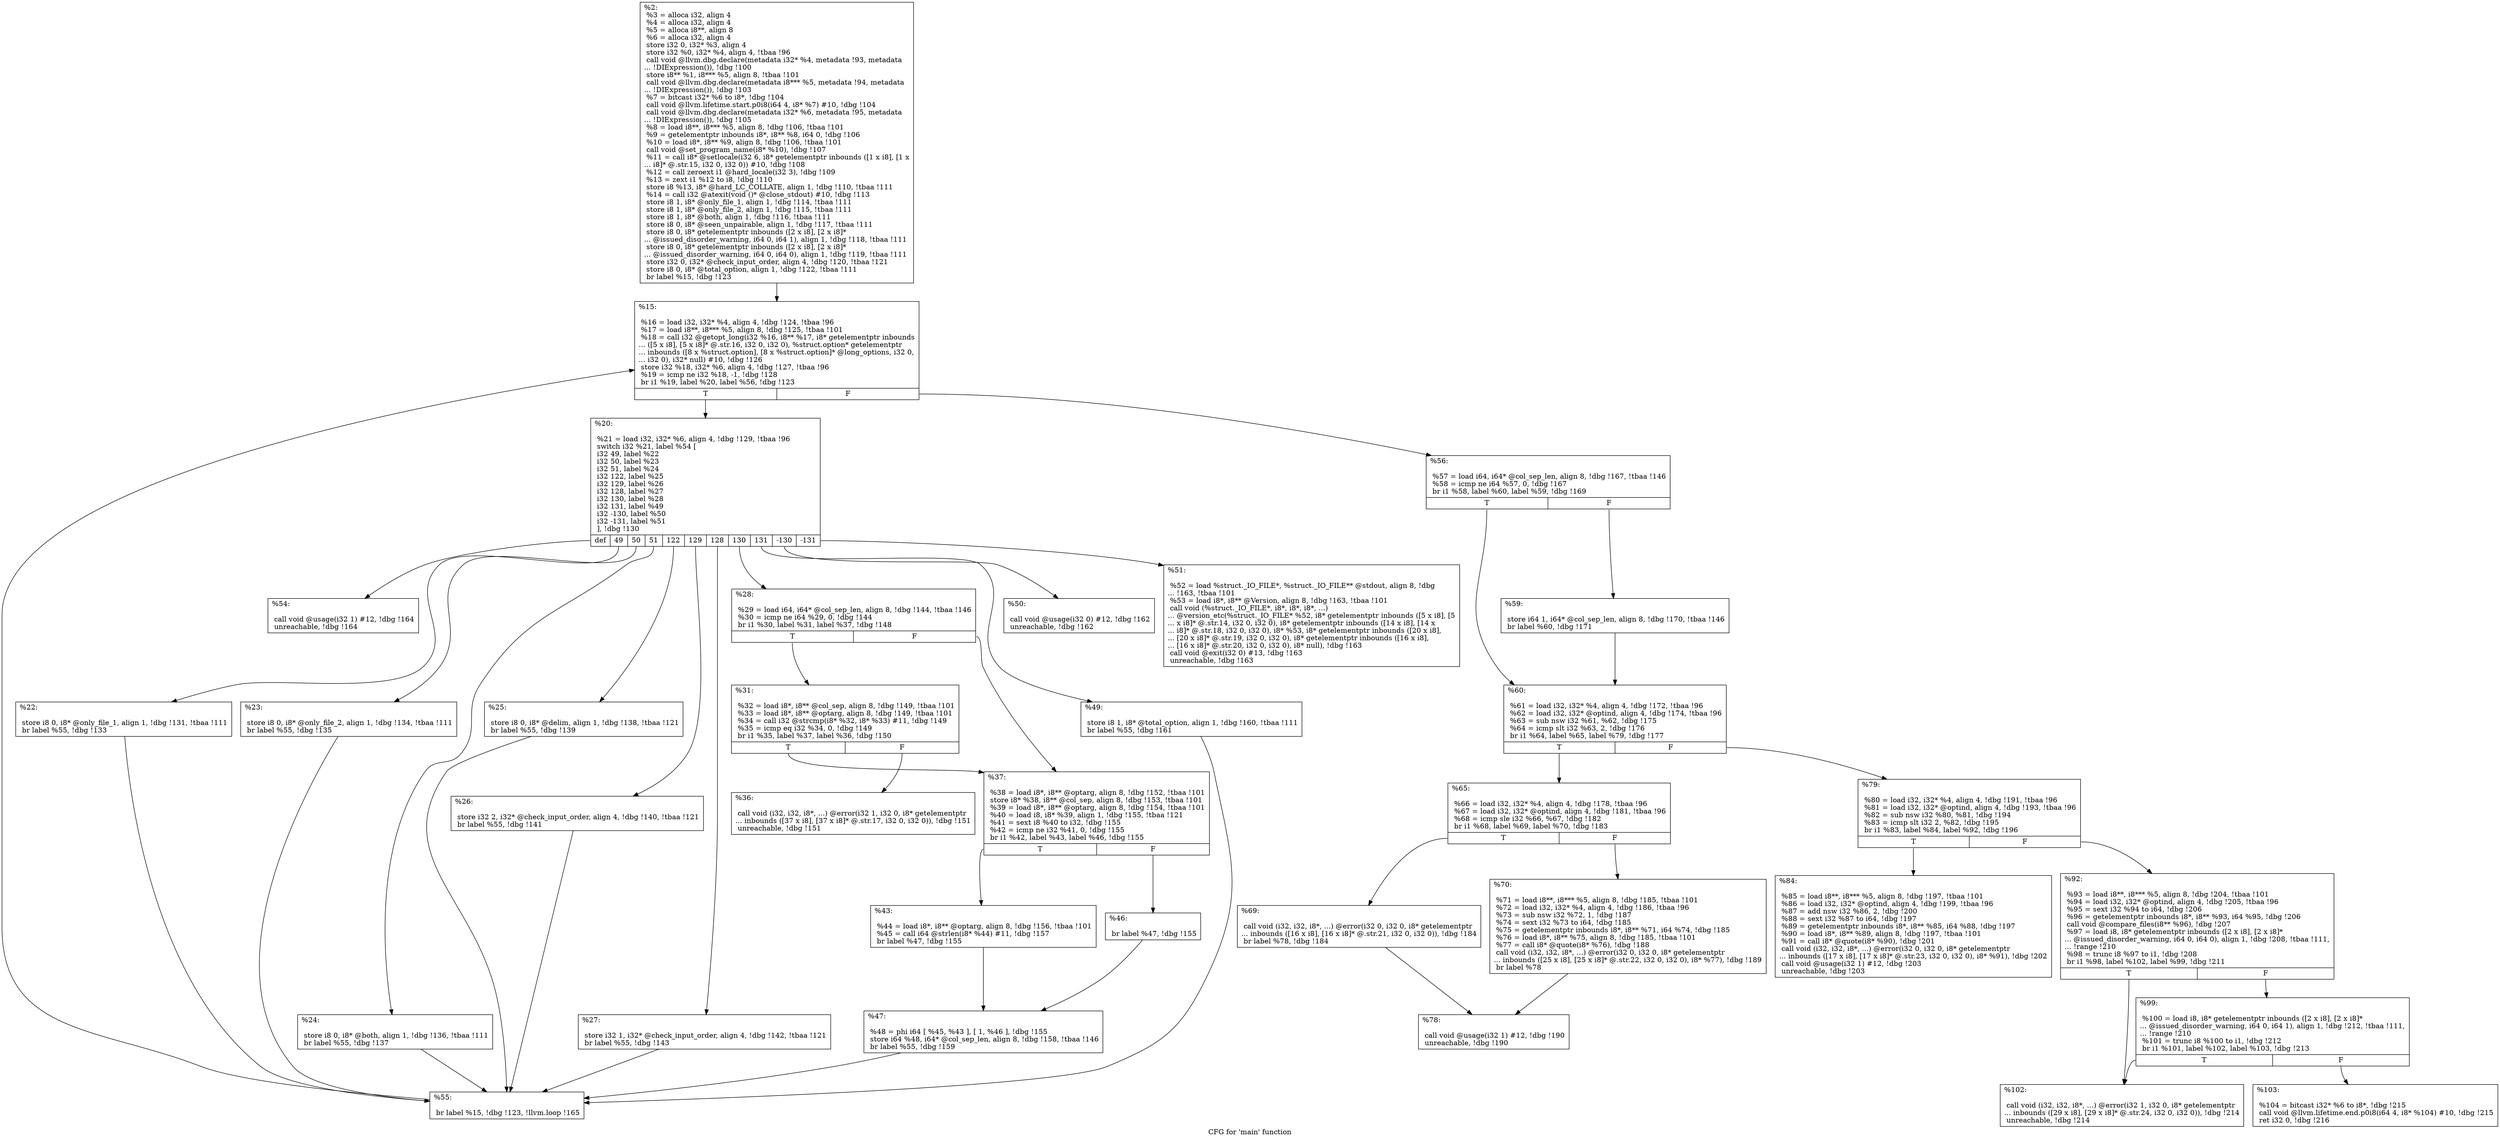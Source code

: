 digraph "CFG for 'main' function" {
	label="CFG for 'main' function";

	Node0x1fab710 [shape=record,label="{%2:\l  %3 = alloca i32, align 4\l  %4 = alloca i32, align 4\l  %5 = alloca i8**, align 8\l  %6 = alloca i32, align 4\l  store i32 0, i32* %3, align 4\l  store i32 %0, i32* %4, align 4, !tbaa !96\l  call void @llvm.dbg.declare(metadata i32* %4, metadata !93, metadata\l... !DIExpression()), !dbg !100\l  store i8** %1, i8*** %5, align 8, !tbaa !101\l  call void @llvm.dbg.declare(metadata i8*** %5, metadata !94, metadata\l... !DIExpression()), !dbg !103\l  %7 = bitcast i32* %6 to i8*, !dbg !104\l  call void @llvm.lifetime.start.p0i8(i64 4, i8* %7) #10, !dbg !104\l  call void @llvm.dbg.declare(metadata i32* %6, metadata !95, metadata\l... !DIExpression()), !dbg !105\l  %8 = load i8**, i8*** %5, align 8, !dbg !106, !tbaa !101\l  %9 = getelementptr inbounds i8*, i8** %8, i64 0, !dbg !106\l  %10 = load i8*, i8** %9, align 8, !dbg !106, !tbaa !101\l  call void @set_program_name(i8* %10), !dbg !107\l  %11 = call i8* @setlocale(i32 6, i8* getelementptr inbounds ([1 x i8], [1 x\l... i8]* @.str.15, i32 0, i32 0)) #10, !dbg !108\l  %12 = call zeroext i1 @hard_locale(i32 3), !dbg !109\l  %13 = zext i1 %12 to i8, !dbg !110\l  store i8 %13, i8* @hard_LC_COLLATE, align 1, !dbg !110, !tbaa !111\l  %14 = call i32 @atexit(void ()* @close_stdout) #10, !dbg !113\l  store i8 1, i8* @only_file_1, align 1, !dbg !114, !tbaa !111\l  store i8 1, i8* @only_file_2, align 1, !dbg !115, !tbaa !111\l  store i8 1, i8* @both, align 1, !dbg !116, !tbaa !111\l  store i8 0, i8* @seen_unpairable, align 1, !dbg !117, !tbaa !111\l  store i8 0, i8* getelementptr inbounds ([2 x i8], [2 x i8]*\l... @issued_disorder_warning, i64 0, i64 1), align 1, !dbg !118, !tbaa !111\l  store i8 0, i8* getelementptr inbounds ([2 x i8], [2 x i8]*\l... @issued_disorder_warning, i64 0, i64 0), align 1, !dbg !119, !tbaa !111\l  store i32 0, i32* @check_input_order, align 4, !dbg !120, !tbaa !121\l  store i8 0, i8* @total_option, align 1, !dbg !122, !tbaa !111\l  br label %15, !dbg !123\l}"];
	Node0x1fab710 -> Node0x1fab760;
	Node0x1fab760 [shape=record,label="{%15:\l\l  %16 = load i32, i32* %4, align 4, !dbg !124, !tbaa !96\l  %17 = load i8**, i8*** %5, align 8, !dbg !125, !tbaa !101\l  %18 = call i32 @getopt_long(i32 %16, i8** %17, i8* getelementptr inbounds\l... ([5 x i8], [5 x i8]* @.str.16, i32 0, i32 0), %struct.option* getelementptr\l... inbounds ([8 x %struct.option], [8 x %struct.option]* @long_options, i32 0,\l... i32 0), i32* null) #10, !dbg !126\l  store i32 %18, i32* %6, align 4, !dbg !127, !tbaa !96\l  %19 = icmp ne i32 %18, -1, !dbg !128\l  br i1 %19, label %20, label %56, !dbg !123\l|{<s0>T|<s1>F}}"];
	Node0x1fab760:s0 -> Node0x1fab7b0;
	Node0x1fab760:s1 -> Node0x1fabda0;
	Node0x1fab7b0 [shape=record,label="{%20:\l\l  %21 = load i32, i32* %6, align 4, !dbg !129, !tbaa !96\l  switch i32 %21, label %54 [\l    i32 49, label %22\l    i32 50, label %23\l    i32 51, label %24\l    i32 122, label %25\l    i32 129, label %26\l    i32 128, label %27\l    i32 130, label %28\l    i32 131, label %49\l    i32 -130, label %50\l    i32 -131, label %51\l  ], !dbg !130\l|{<s0>def|<s1>49|<s2>50|<s3>51|<s4>122|<s5>129|<s6>128|<s7>130|<s8>131|<s9>-130|<s10>-131}}"];
	Node0x1fab7b0:s0 -> Node0x1fabd00;
	Node0x1fab7b0:s1 -> Node0x1fab800;
	Node0x1fab7b0:s2 -> Node0x1fab850;
	Node0x1fab7b0:s3 -> Node0x1fab8a0;
	Node0x1fab7b0:s4 -> Node0x1fab8f0;
	Node0x1fab7b0:s5 -> Node0x1fab940;
	Node0x1fab7b0:s6 -> Node0x1fab990;
	Node0x1fab7b0:s7 -> Node0x1fab9e0;
	Node0x1fab7b0:s8 -> Node0x1fabc10;
	Node0x1fab7b0:s9 -> Node0x1fabc60;
	Node0x1fab7b0:s10 -> Node0x1fabcb0;
	Node0x1fab800 [shape=record,label="{%22:\l\l  store i8 0, i8* @only_file_1, align 1, !dbg !131, !tbaa !111\l  br label %55, !dbg !133\l}"];
	Node0x1fab800 -> Node0x1fabd50;
	Node0x1fab850 [shape=record,label="{%23:\l\l  store i8 0, i8* @only_file_2, align 1, !dbg !134, !tbaa !111\l  br label %55, !dbg !135\l}"];
	Node0x1fab850 -> Node0x1fabd50;
	Node0x1fab8a0 [shape=record,label="{%24:\l\l  store i8 0, i8* @both, align 1, !dbg !136, !tbaa !111\l  br label %55, !dbg !137\l}"];
	Node0x1fab8a0 -> Node0x1fabd50;
	Node0x1fab8f0 [shape=record,label="{%25:\l\l  store i8 0, i8* @delim, align 1, !dbg !138, !tbaa !121\l  br label %55, !dbg !139\l}"];
	Node0x1fab8f0 -> Node0x1fabd50;
	Node0x1fab940 [shape=record,label="{%26:\l\l  store i32 2, i32* @check_input_order, align 4, !dbg !140, !tbaa !121\l  br label %55, !dbg !141\l}"];
	Node0x1fab940 -> Node0x1fabd50;
	Node0x1fab990 [shape=record,label="{%27:\l\l  store i32 1, i32* @check_input_order, align 4, !dbg !142, !tbaa !121\l  br label %55, !dbg !143\l}"];
	Node0x1fab990 -> Node0x1fabd50;
	Node0x1fab9e0 [shape=record,label="{%28:\l\l  %29 = load i64, i64* @col_sep_len, align 8, !dbg !144, !tbaa !146\l  %30 = icmp ne i64 %29, 0, !dbg !144\l  br i1 %30, label %31, label %37, !dbg !148\l|{<s0>T|<s1>F}}"];
	Node0x1fab9e0:s0 -> Node0x1faba30;
	Node0x1fab9e0:s1 -> Node0x1fabad0;
	Node0x1faba30 [shape=record,label="{%31:\l\l  %32 = load i8*, i8** @col_sep, align 8, !dbg !149, !tbaa !101\l  %33 = load i8*, i8** @optarg, align 8, !dbg !149, !tbaa !101\l  %34 = call i32 @strcmp(i8* %32, i8* %33) #11, !dbg !149\l  %35 = icmp eq i32 %34, 0, !dbg !149\l  br i1 %35, label %37, label %36, !dbg !150\l|{<s0>T|<s1>F}}"];
	Node0x1faba30:s0 -> Node0x1fabad0;
	Node0x1faba30:s1 -> Node0x1faba80;
	Node0x1faba80 [shape=record,label="{%36:\l\l  call void (i32, i32, i8*, ...) @error(i32 1, i32 0, i8* getelementptr\l... inbounds ([37 x i8], [37 x i8]* @.str.17, i32 0, i32 0)), !dbg !151\l  unreachable, !dbg !151\l}"];
	Node0x1fabad0 [shape=record,label="{%37:\l\l  %38 = load i8*, i8** @optarg, align 8, !dbg !152, !tbaa !101\l  store i8* %38, i8** @col_sep, align 8, !dbg !153, !tbaa !101\l  %39 = load i8*, i8** @optarg, align 8, !dbg !154, !tbaa !101\l  %40 = load i8, i8* %39, align 1, !dbg !155, !tbaa !121\l  %41 = sext i8 %40 to i32, !dbg !155\l  %42 = icmp ne i32 %41, 0, !dbg !155\l  br i1 %42, label %43, label %46, !dbg !155\l|{<s0>T|<s1>F}}"];
	Node0x1fabad0:s0 -> Node0x1fabb20;
	Node0x1fabad0:s1 -> Node0x1fabb70;
	Node0x1fabb20 [shape=record,label="{%43:\l\l  %44 = load i8*, i8** @optarg, align 8, !dbg !156, !tbaa !101\l  %45 = call i64 @strlen(i8* %44) #11, !dbg !157\l  br label %47, !dbg !155\l}"];
	Node0x1fabb20 -> Node0x1fabbc0;
	Node0x1fabb70 [shape=record,label="{%46:\l\l  br label %47, !dbg !155\l}"];
	Node0x1fabb70 -> Node0x1fabbc0;
	Node0x1fabbc0 [shape=record,label="{%47:\l\l  %48 = phi i64 [ %45, %43 ], [ 1, %46 ], !dbg !155\l  store i64 %48, i64* @col_sep_len, align 8, !dbg !158, !tbaa !146\l  br label %55, !dbg !159\l}"];
	Node0x1fabbc0 -> Node0x1fabd50;
	Node0x1fabc10 [shape=record,label="{%49:\l\l  store i8 1, i8* @total_option, align 1, !dbg !160, !tbaa !111\l  br label %55, !dbg !161\l}"];
	Node0x1fabc10 -> Node0x1fabd50;
	Node0x1fabc60 [shape=record,label="{%50:\l\l  call void @usage(i32 0) #12, !dbg !162\l  unreachable, !dbg !162\l}"];
	Node0x1fabcb0 [shape=record,label="{%51:\l\l  %52 = load %struct._IO_FILE*, %struct._IO_FILE** @stdout, align 8, !dbg\l... !163, !tbaa !101\l  %53 = load i8*, i8** @Version, align 8, !dbg !163, !tbaa !101\l  call void (%struct._IO_FILE*, i8*, i8*, i8*, ...)\l... @version_etc(%struct._IO_FILE* %52, i8* getelementptr inbounds ([5 x i8], [5\l... x i8]* @.str.14, i32 0, i32 0), i8* getelementptr inbounds ([14 x i8], [14 x\l... i8]* @.str.18, i32 0, i32 0), i8* %53, i8* getelementptr inbounds ([20 x i8],\l... [20 x i8]* @.str.19, i32 0, i32 0), i8* getelementptr inbounds ([16 x i8],\l... [16 x i8]* @.str.20, i32 0, i32 0), i8* null), !dbg !163\l  call void @exit(i32 0) #13, !dbg !163\l  unreachable, !dbg !163\l}"];
	Node0x1fabd00 [shape=record,label="{%54:\l\l  call void @usage(i32 1) #12, !dbg !164\l  unreachable, !dbg !164\l}"];
	Node0x1fabd50 [shape=record,label="{%55:\l\l  br label %15, !dbg !123, !llvm.loop !165\l}"];
	Node0x1fabd50 -> Node0x1fab760;
	Node0x1fabda0 [shape=record,label="{%56:\l\l  %57 = load i64, i64* @col_sep_len, align 8, !dbg !167, !tbaa !146\l  %58 = icmp ne i64 %57, 0, !dbg !167\l  br i1 %58, label %60, label %59, !dbg !169\l|{<s0>T|<s1>F}}"];
	Node0x1fabda0:s0 -> Node0x1fabe40;
	Node0x1fabda0:s1 -> Node0x1fabdf0;
	Node0x1fabdf0 [shape=record,label="{%59:\l\l  store i64 1, i64* @col_sep_len, align 8, !dbg !170, !tbaa !146\l  br label %60, !dbg !171\l}"];
	Node0x1fabdf0 -> Node0x1fabe40;
	Node0x1fabe40 [shape=record,label="{%60:\l\l  %61 = load i32, i32* %4, align 4, !dbg !172, !tbaa !96\l  %62 = load i32, i32* @optind, align 4, !dbg !174, !tbaa !96\l  %63 = sub nsw i32 %61, %62, !dbg !175\l  %64 = icmp slt i32 %63, 2, !dbg !176\l  br i1 %64, label %65, label %79, !dbg !177\l|{<s0>T|<s1>F}}"];
	Node0x1fabe40:s0 -> Node0x1fabe90;
	Node0x1fabe40:s1 -> Node0x1fabfd0;
	Node0x1fabe90 [shape=record,label="{%65:\l\l  %66 = load i32, i32* %4, align 4, !dbg !178, !tbaa !96\l  %67 = load i32, i32* @optind, align 4, !dbg !181, !tbaa !96\l  %68 = icmp sle i32 %66, %67, !dbg !182\l  br i1 %68, label %69, label %70, !dbg !183\l|{<s0>T|<s1>F}}"];
	Node0x1fabe90:s0 -> Node0x1fabee0;
	Node0x1fabe90:s1 -> Node0x1fabf30;
	Node0x1fabee0 [shape=record,label="{%69:\l\l  call void (i32, i32, i8*, ...) @error(i32 0, i32 0, i8* getelementptr\l... inbounds ([16 x i8], [16 x i8]* @.str.21, i32 0, i32 0)), !dbg !184\l  br label %78, !dbg !184\l}"];
	Node0x1fabee0 -> Node0x1fabf80;
	Node0x1fabf30 [shape=record,label="{%70:\l\l  %71 = load i8**, i8*** %5, align 8, !dbg !185, !tbaa !101\l  %72 = load i32, i32* %4, align 4, !dbg !186, !tbaa !96\l  %73 = sub nsw i32 %72, 1, !dbg !187\l  %74 = sext i32 %73 to i64, !dbg !185\l  %75 = getelementptr inbounds i8*, i8** %71, i64 %74, !dbg !185\l  %76 = load i8*, i8** %75, align 8, !dbg !185, !tbaa !101\l  %77 = call i8* @quote(i8* %76), !dbg !188\l  call void (i32, i32, i8*, ...) @error(i32 0, i32 0, i8* getelementptr\l... inbounds ([25 x i8], [25 x i8]* @.str.22, i32 0, i32 0), i8* %77), !dbg !189\l  br label %78\l}"];
	Node0x1fabf30 -> Node0x1fabf80;
	Node0x1fabf80 [shape=record,label="{%78:\l\l  call void @usage(i32 1) #12, !dbg !190\l  unreachable, !dbg !190\l}"];
	Node0x1fabfd0 [shape=record,label="{%79:\l\l  %80 = load i32, i32* %4, align 4, !dbg !191, !tbaa !96\l  %81 = load i32, i32* @optind, align 4, !dbg !193, !tbaa !96\l  %82 = sub nsw i32 %80, %81, !dbg !194\l  %83 = icmp slt i32 2, %82, !dbg !195\l  br i1 %83, label %84, label %92, !dbg !196\l|{<s0>T|<s1>F}}"];
	Node0x1fabfd0:s0 -> Node0x1fac020;
	Node0x1fabfd0:s1 -> Node0x1fac070;
	Node0x1fac020 [shape=record,label="{%84:\l\l  %85 = load i8**, i8*** %5, align 8, !dbg !197, !tbaa !101\l  %86 = load i32, i32* @optind, align 4, !dbg !199, !tbaa !96\l  %87 = add nsw i32 %86, 2, !dbg !200\l  %88 = sext i32 %87 to i64, !dbg !197\l  %89 = getelementptr inbounds i8*, i8** %85, i64 %88, !dbg !197\l  %90 = load i8*, i8** %89, align 8, !dbg !197, !tbaa !101\l  %91 = call i8* @quote(i8* %90), !dbg !201\l  call void (i32, i32, i8*, ...) @error(i32 0, i32 0, i8* getelementptr\l... inbounds ([17 x i8], [17 x i8]* @.str.23, i32 0, i32 0), i8* %91), !dbg !202\l  call void @usage(i32 1) #12, !dbg !203\l  unreachable, !dbg !203\l}"];
	Node0x1fac070 [shape=record,label="{%92:\l\l  %93 = load i8**, i8*** %5, align 8, !dbg !204, !tbaa !101\l  %94 = load i32, i32* @optind, align 4, !dbg !205, !tbaa !96\l  %95 = sext i32 %94 to i64, !dbg !206\l  %96 = getelementptr inbounds i8*, i8** %93, i64 %95, !dbg !206\l  call void @compare_files(i8** %96), !dbg !207\l  %97 = load i8, i8* getelementptr inbounds ([2 x i8], [2 x i8]*\l... @issued_disorder_warning, i64 0, i64 0), align 1, !dbg !208, !tbaa !111,\l... !range !210\l  %98 = trunc i8 %97 to i1, !dbg !208\l  br i1 %98, label %102, label %99, !dbg !211\l|{<s0>T|<s1>F}}"];
	Node0x1fac070:s0 -> Node0x1fac110;
	Node0x1fac070:s1 -> Node0x1fac0c0;
	Node0x1fac0c0 [shape=record,label="{%99:\l\l  %100 = load i8, i8* getelementptr inbounds ([2 x i8], [2 x i8]*\l... @issued_disorder_warning, i64 0, i64 1), align 1, !dbg !212, !tbaa !111,\l... !range !210\l  %101 = trunc i8 %100 to i1, !dbg !212\l  br i1 %101, label %102, label %103, !dbg !213\l|{<s0>T|<s1>F}}"];
	Node0x1fac0c0:s0 -> Node0x1fac110;
	Node0x1fac0c0:s1 -> Node0x1fac160;
	Node0x1fac110 [shape=record,label="{%102:\l\l  call void (i32, i32, i8*, ...) @error(i32 1, i32 0, i8* getelementptr\l... inbounds ([29 x i8], [29 x i8]* @.str.24, i32 0, i32 0)), !dbg !214\l  unreachable, !dbg !214\l}"];
	Node0x1fac160 [shape=record,label="{%103:\l\l  %104 = bitcast i32* %6 to i8*, !dbg !215\l  call void @llvm.lifetime.end.p0i8(i64 4, i8* %104) #10, !dbg !215\l  ret i32 0, !dbg !216\l}"];
}
